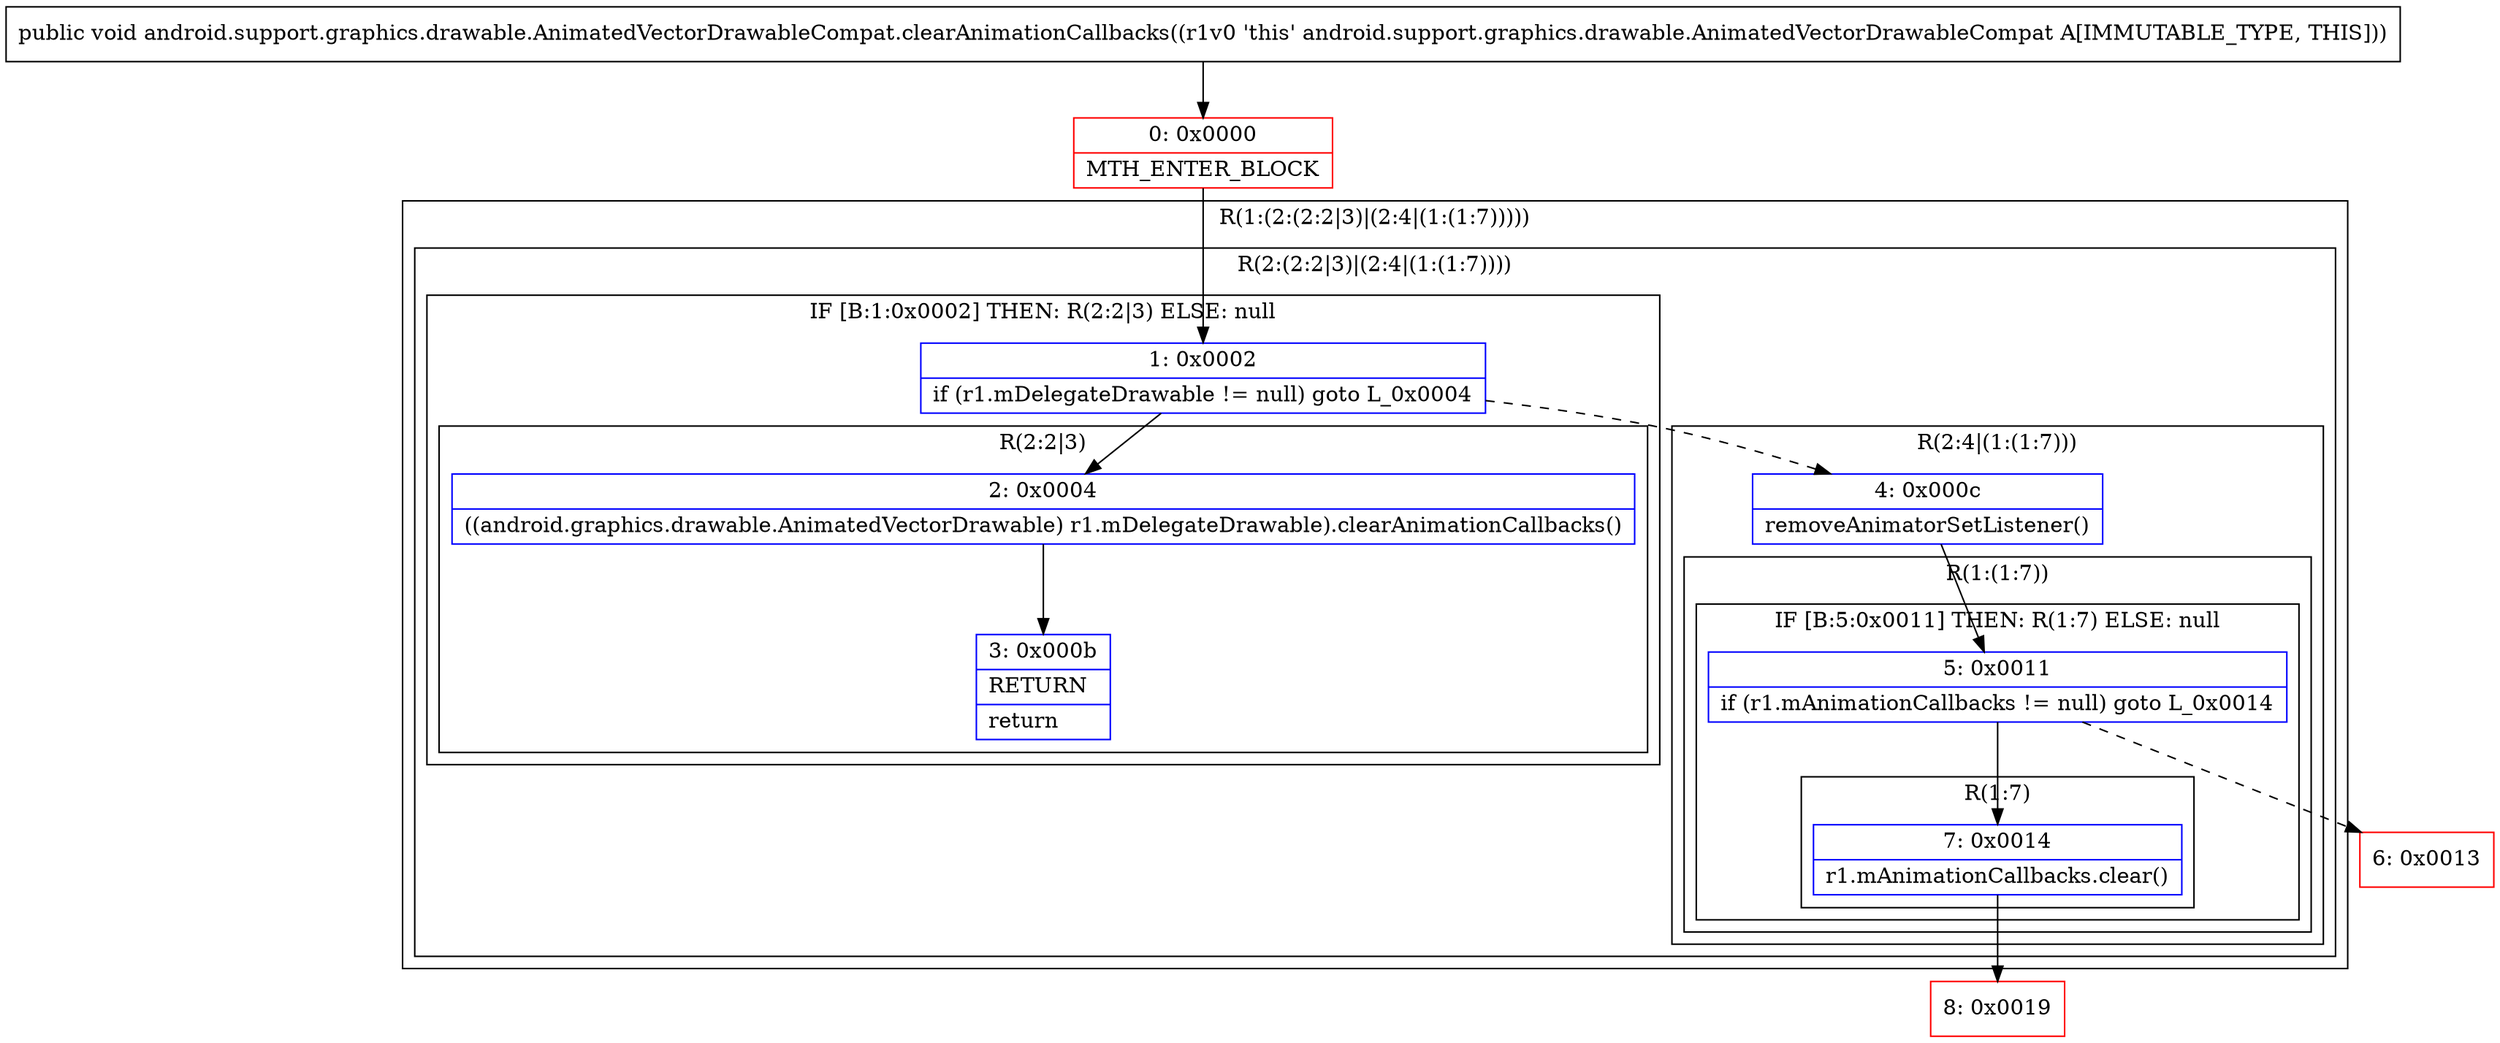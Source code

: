 digraph "CFG forandroid.support.graphics.drawable.AnimatedVectorDrawableCompat.clearAnimationCallbacks()V" {
subgraph cluster_Region_290048513 {
label = "R(1:(2:(2:2|3)|(2:4|(1:(1:7)))))";
node [shape=record,color=blue];
subgraph cluster_Region_931838981 {
label = "R(2:(2:2|3)|(2:4|(1:(1:7))))";
node [shape=record,color=blue];
subgraph cluster_IfRegion_1429597823 {
label = "IF [B:1:0x0002] THEN: R(2:2|3) ELSE: null";
node [shape=record,color=blue];
Node_1 [shape=record,label="{1\:\ 0x0002|if (r1.mDelegateDrawable != null) goto L_0x0004\l}"];
subgraph cluster_Region_739785283 {
label = "R(2:2|3)";
node [shape=record,color=blue];
Node_2 [shape=record,label="{2\:\ 0x0004|((android.graphics.drawable.AnimatedVectorDrawable) r1.mDelegateDrawable).clearAnimationCallbacks()\l}"];
Node_3 [shape=record,label="{3\:\ 0x000b|RETURN\l|return\l}"];
}
}
subgraph cluster_Region_1935598595 {
label = "R(2:4|(1:(1:7)))";
node [shape=record,color=blue];
Node_4 [shape=record,label="{4\:\ 0x000c|removeAnimatorSetListener()\l}"];
subgraph cluster_Region_299242745 {
label = "R(1:(1:7))";
node [shape=record,color=blue];
subgraph cluster_IfRegion_1810519722 {
label = "IF [B:5:0x0011] THEN: R(1:7) ELSE: null";
node [shape=record,color=blue];
Node_5 [shape=record,label="{5\:\ 0x0011|if (r1.mAnimationCallbacks != null) goto L_0x0014\l}"];
subgraph cluster_Region_114140086 {
label = "R(1:7)";
node [shape=record,color=blue];
Node_7 [shape=record,label="{7\:\ 0x0014|r1.mAnimationCallbacks.clear()\l}"];
}
}
}
}
}
}
Node_0 [shape=record,color=red,label="{0\:\ 0x0000|MTH_ENTER_BLOCK\l}"];
Node_6 [shape=record,color=red,label="{6\:\ 0x0013}"];
Node_8 [shape=record,color=red,label="{8\:\ 0x0019}"];
MethodNode[shape=record,label="{public void android.support.graphics.drawable.AnimatedVectorDrawableCompat.clearAnimationCallbacks((r1v0 'this' android.support.graphics.drawable.AnimatedVectorDrawableCompat A[IMMUTABLE_TYPE, THIS])) }"];
MethodNode -> Node_0;
Node_1 -> Node_2;
Node_1 -> Node_4[style=dashed];
Node_2 -> Node_3;
Node_4 -> Node_5;
Node_5 -> Node_6[style=dashed];
Node_5 -> Node_7;
Node_7 -> Node_8;
Node_0 -> Node_1;
}

